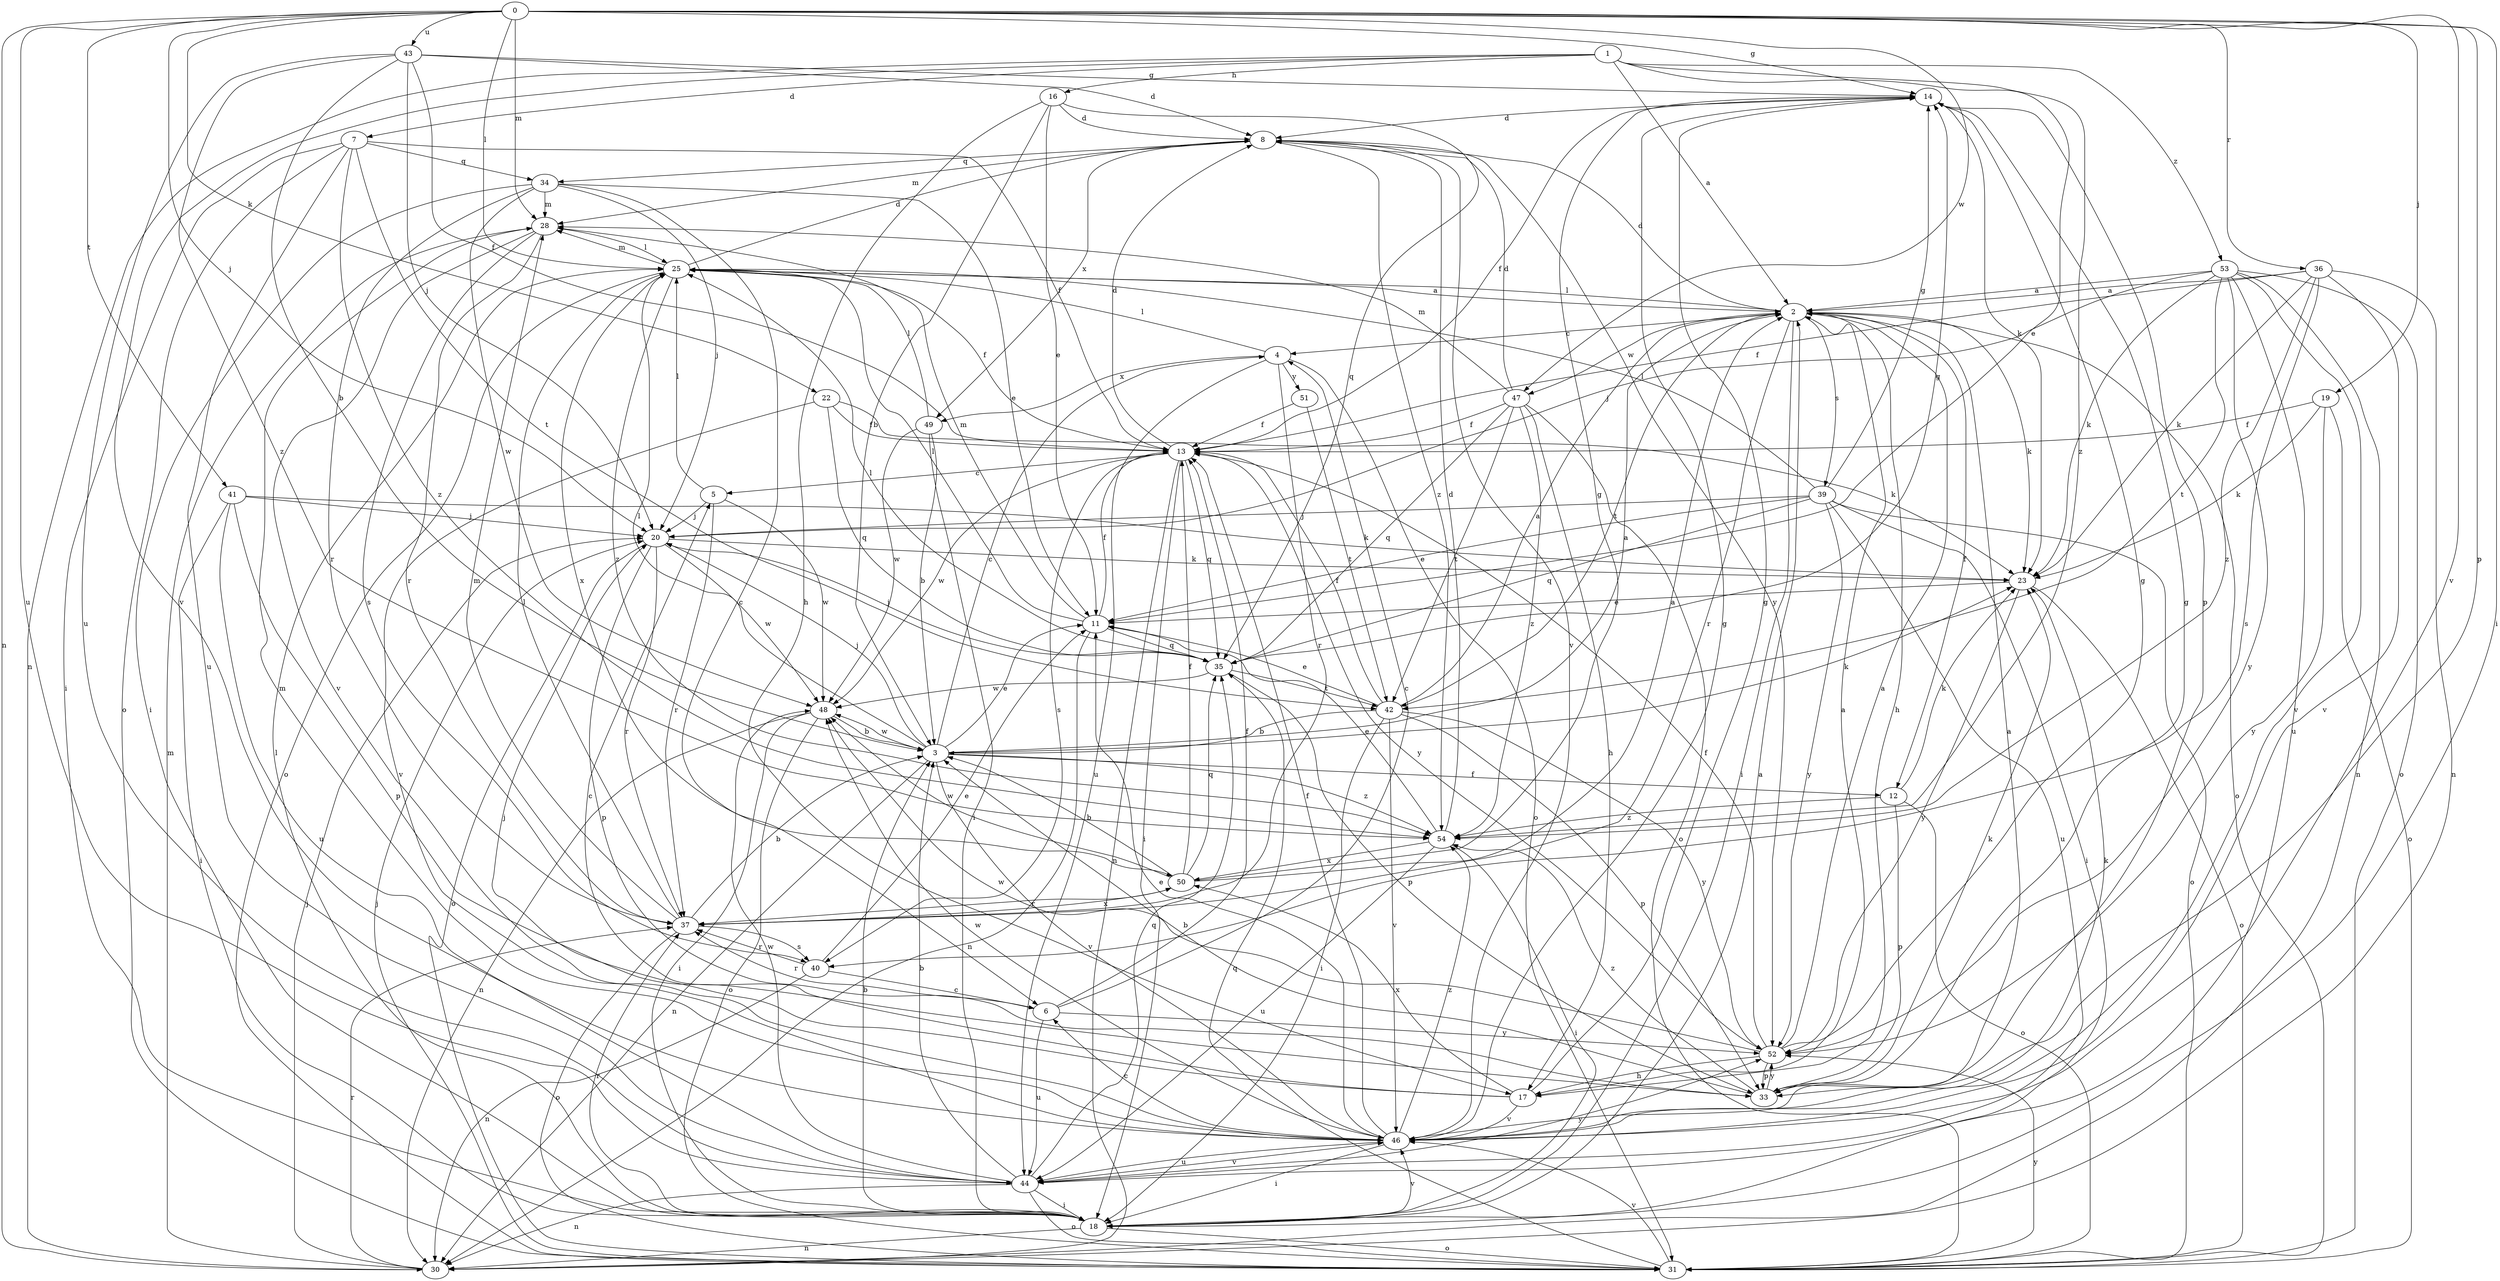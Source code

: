 strict digraph  {
0;
1;
2;
3;
4;
5;
6;
7;
8;
11;
12;
13;
14;
16;
17;
18;
19;
20;
22;
23;
25;
28;
30;
31;
33;
34;
35;
36;
37;
39;
40;
41;
42;
43;
44;
46;
47;
48;
49;
50;
51;
52;
53;
54;
0 -> 14  [label=g];
0 -> 18  [label=i];
0 -> 19  [label=j];
0 -> 20  [label=j];
0 -> 22  [label=k];
0 -> 25  [label=l];
0 -> 28  [label=m];
0 -> 30  [label=n];
0 -> 33  [label=p];
0 -> 36  [label=r];
0 -> 41  [label=t];
0 -> 43  [label=u];
0 -> 44  [label=u];
0 -> 46  [label=v];
0 -> 47  [label=w];
1 -> 2  [label=a];
1 -> 7  [label=d];
1 -> 11  [label=e];
1 -> 16  [label=h];
1 -> 30  [label=n];
1 -> 46  [label=v];
1 -> 53  [label=z];
1 -> 54  [label=z];
2 -> 4  [label=c];
2 -> 8  [label=d];
2 -> 12  [label=f];
2 -> 17  [label=h];
2 -> 18  [label=i];
2 -> 23  [label=k];
2 -> 25  [label=l];
2 -> 31  [label=o];
2 -> 37  [label=r];
2 -> 39  [label=s];
2 -> 42  [label=t];
2 -> 47  [label=w];
3 -> 2  [label=a];
3 -> 4  [label=c];
3 -> 11  [label=e];
3 -> 12  [label=f];
3 -> 20  [label=j];
3 -> 23  [label=k];
3 -> 25  [label=l];
3 -> 30  [label=n];
3 -> 46  [label=v];
3 -> 48  [label=w];
3 -> 54  [label=z];
4 -> 25  [label=l];
4 -> 31  [label=o];
4 -> 37  [label=r];
4 -> 44  [label=u];
4 -> 49  [label=x];
4 -> 51  [label=y];
5 -> 20  [label=j];
5 -> 25  [label=l];
5 -> 37  [label=r];
5 -> 48  [label=w];
6 -> 4  [label=c];
6 -> 13  [label=f];
6 -> 37  [label=r];
6 -> 44  [label=u];
6 -> 52  [label=y];
7 -> 13  [label=f];
7 -> 18  [label=i];
7 -> 31  [label=o];
7 -> 34  [label=q];
7 -> 42  [label=t];
7 -> 44  [label=u];
7 -> 54  [label=z];
8 -> 28  [label=m];
8 -> 34  [label=q];
8 -> 46  [label=v];
8 -> 49  [label=x];
8 -> 52  [label=y];
8 -> 54  [label=z];
11 -> 13  [label=f];
11 -> 25  [label=l];
11 -> 28  [label=m];
11 -> 30  [label=n];
11 -> 35  [label=q];
12 -> 23  [label=k];
12 -> 31  [label=o];
12 -> 33  [label=p];
12 -> 54  [label=z];
13 -> 5  [label=c];
13 -> 8  [label=d];
13 -> 18  [label=i];
13 -> 30  [label=n];
13 -> 35  [label=q];
13 -> 40  [label=s];
13 -> 48  [label=w];
13 -> 52  [label=y];
14 -> 8  [label=d];
14 -> 13  [label=f];
14 -> 23  [label=k];
14 -> 33  [label=p];
16 -> 3  [label=b];
16 -> 8  [label=d];
16 -> 11  [label=e];
16 -> 17  [label=h];
16 -> 35  [label=q];
17 -> 2  [label=a];
17 -> 5  [label=c];
17 -> 14  [label=g];
17 -> 20  [label=j];
17 -> 46  [label=v];
17 -> 50  [label=x];
18 -> 2  [label=a];
18 -> 3  [label=b];
18 -> 25  [label=l];
18 -> 30  [label=n];
18 -> 31  [label=o];
18 -> 37  [label=r];
18 -> 46  [label=v];
19 -> 13  [label=f];
19 -> 23  [label=k];
19 -> 31  [label=o];
19 -> 52  [label=y];
20 -> 23  [label=k];
20 -> 31  [label=o];
20 -> 33  [label=p];
20 -> 37  [label=r];
20 -> 48  [label=w];
22 -> 13  [label=f];
22 -> 23  [label=k];
22 -> 35  [label=q];
22 -> 46  [label=v];
23 -> 11  [label=e];
23 -> 31  [label=o];
23 -> 52  [label=y];
25 -> 2  [label=a];
25 -> 8  [label=d];
25 -> 13  [label=f];
25 -> 28  [label=m];
25 -> 31  [label=o];
25 -> 50  [label=x];
25 -> 54  [label=z];
28 -> 25  [label=l];
28 -> 37  [label=r];
28 -> 40  [label=s];
28 -> 46  [label=v];
30 -> 20  [label=j];
30 -> 28  [label=m];
30 -> 37  [label=r];
31 -> 20  [label=j];
31 -> 35  [label=q];
31 -> 46  [label=v];
31 -> 52  [label=y];
33 -> 3  [label=b];
33 -> 14  [label=g];
33 -> 23  [label=k];
33 -> 52  [label=y];
33 -> 54  [label=z];
34 -> 6  [label=c];
34 -> 11  [label=e];
34 -> 18  [label=i];
34 -> 20  [label=j];
34 -> 28  [label=m];
34 -> 37  [label=r];
34 -> 48  [label=w];
35 -> 14  [label=g];
35 -> 20  [label=j];
35 -> 25  [label=l];
35 -> 33  [label=p];
35 -> 42  [label=t];
35 -> 48  [label=w];
36 -> 2  [label=a];
36 -> 13  [label=f];
36 -> 23  [label=k];
36 -> 30  [label=n];
36 -> 40  [label=s];
36 -> 46  [label=v];
36 -> 54  [label=z];
37 -> 3  [label=b];
37 -> 25  [label=l];
37 -> 28  [label=m];
37 -> 31  [label=o];
37 -> 40  [label=s];
37 -> 50  [label=x];
39 -> 11  [label=e];
39 -> 14  [label=g];
39 -> 18  [label=i];
39 -> 20  [label=j];
39 -> 25  [label=l];
39 -> 31  [label=o];
39 -> 35  [label=q];
39 -> 44  [label=u];
39 -> 52  [label=y];
40 -> 6  [label=c];
40 -> 11  [label=e];
40 -> 30  [label=n];
40 -> 37  [label=r];
41 -> 18  [label=i];
41 -> 20  [label=j];
41 -> 23  [label=k];
41 -> 33  [label=p];
41 -> 44  [label=u];
42 -> 2  [label=a];
42 -> 3  [label=b];
42 -> 11  [label=e];
42 -> 13  [label=f];
42 -> 18  [label=i];
42 -> 33  [label=p];
42 -> 46  [label=v];
42 -> 52  [label=y];
43 -> 3  [label=b];
43 -> 8  [label=d];
43 -> 13  [label=f];
43 -> 14  [label=g];
43 -> 20  [label=j];
43 -> 44  [label=u];
43 -> 54  [label=z];
44 -> 3  [label=b];
44 -> 18  [label=i];
44 -> 30  [label=n];
44 -> 31  [label=o];
44 -> 35  [label=q];
44 -> 46  [label=v];
44 -> 48  [label=w];
44 -> 52  [label=y];
46 -> 2  [label=a];
46 -> 6  [label=c];
46 -> 11  [label=e];
46 -> 13  [label=f];
46 -> 14  [label=g];
46 -> 18  [label=i];
46 -> 23  [label=k];
46 -> 28  [label=m];
46 -> 44  [label=u];
46 -> 48  [label=w];
46 -> 54  [label=z];
47 -> 8  [label=d];
47 -> 13  [label=f];
47 -> 17  [label=h];
47 -> 28  [label=m];
47 -> 31  [label=o];
47 -> 35  [label=q];
47 -> 42  [label=t];
47 -> 54  [label=z];
48 -> 3  [label=b];
48 -> 18  [label=i];
48 -> 30  [label=n];
48 -> 31  [label=o];
49 -> 3  [label=b];
49 -> 18  [label=i];
49 -> 25  [label=l];
49 -> 48  [label=w];
50 -> 2  [label=a];
50 -> 3  [label=b];
50 -> 13  [label=f];
50 -> 14  [label=g];
50 -> 35  [label=q];
50 -> 37  [label=r];
50 -> 48  [label=w];
51 -> 13  [label=f];
51 -> 42  [label=t];
52 -> 2  [label=a];
52 -> 13  [label=f];
52 -> 14  [label=g];
52 -> 17  [label=h];
52 -> 33  [label=p];
52 -> 48  [label=w];
53 -> 2  [label=a];
53 -> 20  [label=j];
53 -> 23  [label=k];
53 -> 30  [label=n];
53 -> 31  [label=o];
53 -> 42  [label=t];
53 -> 44  [label=u];
53 -> 46  [label=v];
53 -> 52  [label=y];
54 -> 8  [label=d];
54 -> 11  [label=e];
54 -> 18  [label=i];
54 -> 44  [label=u];
54 -> 50  [label=x];
}
